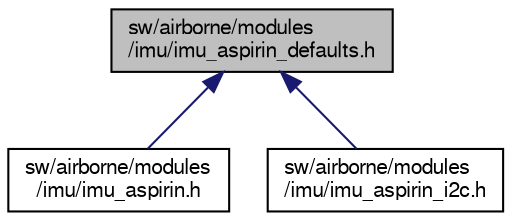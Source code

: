 digraph "sw/airborne/modules/imu/imu_aspirin_defaults.h"
{
  edge [fontname="FreeSans",fontsize="10",labelfontname="FreeSans",labelfontsize="10"];
  node [fontname="FreeSans",fontsize="10",shape=record];
  Node1 [label="sw/airborne/modules\l/imu/imu_aspirin_defaults.h",height=0.2,width=0.4,color="black", fillcolor="grey75", style="filled", fontcolor="black"];
  Node1 -> Node2 [dir="back",color="midnightblue",fontsize="10",style="solid",fontname="FreeSans"];
  Node2 [label="sw/airborne/modules\l/imu/imu_aspirin.h",height=0.2,width=0.4,color="black", fillcolor="white", style="filled",URL="$imu__aspirin_8h.html",tooltip="Interface for the Aspirin v1.x IMU using SPI for the accelerometer. "];
  Node1 -> Node3 [dir="back",color="midnightblue",fontsize="10",style="solid",fontname="FreeSans"];
  Node3 [label="sw/airborne/modules\l/imu/imu_aspirin_i2c.h",height=0.2,width=0.4,color="black", fillcolor="white", style="filled",URL="$imu__aspirin__i2c_8h.html"];
}

